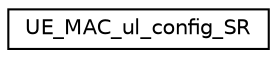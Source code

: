 digraph "Graphical Class Hierarchy"
{
 // LATEX_PDF_SIZE
  edge [fontname="Helvetica",fontsize="10",labelfontname="Helvetica",labelfontsize="10"];
  node [fontname="Helvetica",fontsize="10",shape=record];
  rankdir="LR";
  Node0 [label="UE_MAC_ul_config_SR",height=0.2,width=0.4,color="black", fillcolor="white", style="filled",URL="$structUE__MAC__ul__config__SR.html",tooltip=" "];
}
